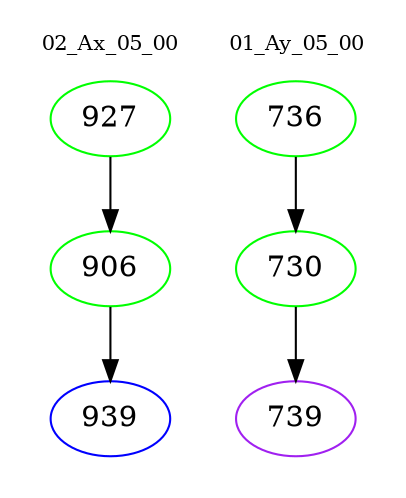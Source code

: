 digraph{
subgraph cluster_0 {
color = white
label = "02_Ax_05_00";
fontsize=10;
T0_927 [label="927", color="green"]
T0_927 -> T0_906 [color="black"]
T0_906 [label="906", color="green"]
T0_906 -> T0_939 [color="black"]
T0_939 [label="939", color="blue"]
}
subgraph cluster_1 {
color = white
label = "01_Ay_05_00";
fontsize=10;
T1_736 [label="736", color="green"]
T1_736 -> T1_730 [color="black"]
T1_730 [label="730", color="green"]
T1_730 -> T1_739 [color="black"]
T1_739 [label="739", color="purple"]
}
}
